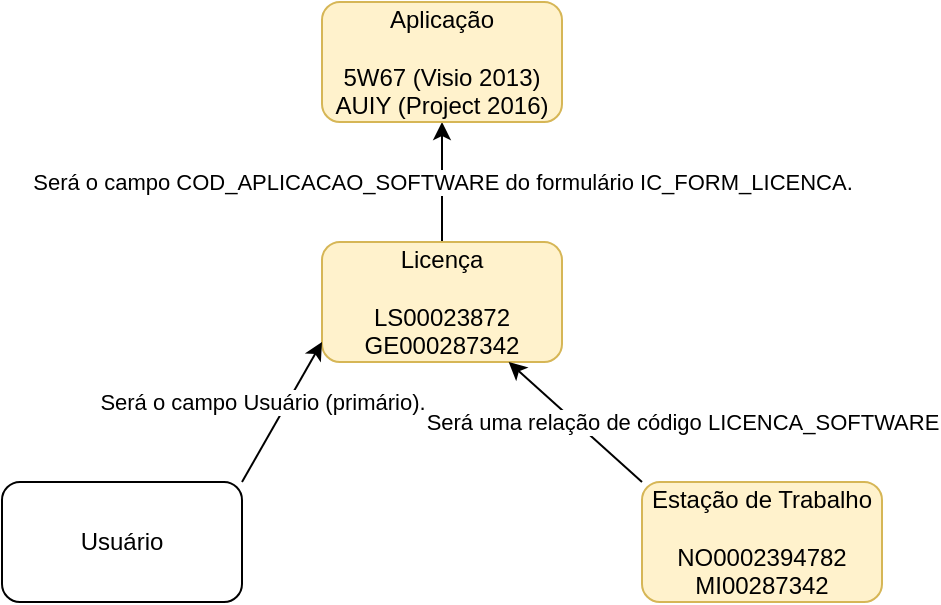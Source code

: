 <mxfile version="13.4.9" type="github">
  <diagram id="qVBYgpYq_4XXhMKLkPqN" name="Page-1">
    <mxGraphModel dx="677" dy="377" grid="1" gridSize="10" guides="1" tooltips="1" connect="1" arrows="1" fold="1" page="1" pageScale="1" pageWidth="827" pageHeight="1169" math="0" shadow="0">
      <root>
        <mxCell id="0" />
        <mxCell id="1" parent="0" />
        <mxCell id="C_DIMCQLM2-YYPk5gGbD-1" value="Usuário" style="rounded=1;whiteSpace=wrap;html=1;" vertex="1" parent="1">
          <mxGeometry x="240" y="480" width="120" height="60" as="geometry" />
        </mxCell>
        <mxCell id="C_DIMCQLM2-YYPk5gGbD-2" value="&lt;div&gt;Estação de Trabalho&lt;/div&gt;&lt;div&gt;&lt;br&gt;&lt;/div&gt;&lt;div&gt;NO0002394782&lt;/div&gt;&lt;div&gt;MI00287342&lt;br&gt;&lt;/div&gt;" style="rounded=1;whiteSpace=wrap;html=1;fillColor=#fff2cc;strokeColor=#d6b656;" vertex="1" parent="1">
          <mxGeometry x="560" y="480" width="120" height="60" as="geometry" />
        </mxCell>
        <mxCell id="C_DIMCQLM2-YYPk5gGbD-7" value="&lt;div&gt;Será o campo COD_APLICACAO_SOFTWARE do formulário IC_FORM_LICENCA.&lt;br&gt;&lt;/div&gt;" style="edgeStyle=orthogonalEdgeStyle;rounded=0;orthogonalLoop=1;jettySize=auto;html=1;entryX=0.5;entryY=1;entryDx=0;entryDy=0;" edge="1" parent="1" source="C_DIMCQLM2-YYPk5gGbD-3" target="C_DIMCQLM2-YYPk5gGbD-4">
          <mxGeometry relative="1" as="geometry" />
        </mxCell>
        <mxCell id="C_DIMCQLM2-YYPk5gGbD-3" value="&lt;div&gt;Licença&lt;/div&gt;&lt;div&gt;&lt;br&gt;&lt;/div&gt;&lt;div&gt;LS00023872&lt;br&gt;&lt;/div&gt;&lt;div&gt;GE000287342&lt;br&gt;&lt;/div&gt;" style="rounded=1;whiteSpace=wrap;html=1;fillColor=#fff2cc;strokeColor=#d6b656;" vertex="1" parent="1">
          <mxGeometry x="400" y="360" width="120" height="60" as="geometry" />
        </mxCell>
        <mxCell id="C_DIMCQLM2-YYPk5gGbD-4" value="&lt;div&gt;Aplicação&lt;/div&gt;&lt;div&gt;&lt;br&gt;&lt;/div&gt;&lt;div&gt;5W67 (Visio 2013)&lt;br&gt;&lt;/div&gt;&lt;div&gt;AUIY (Project 2016)&lt;br&gt;&lt;/div&gt;" style="rounded=1;whiteSpace=wrap;html=1;fillColor=#fff2cc;strokeColor=#d6b656;" vertex="1" parent="1">
          <mxGeometry x="400" y="240" width="120" height="60" as="geometry" />
        </mxCell>
        <mxCell id="C_DIMCQLM2-YYPk5gGbD-5" value="Será o campo Usuário (primário)." style="endArrow=classic;html=1;exitX=1;exitY=0;exitDx=0;exitDy=0;" edge="1" parent="1" source="C_DIMCQLM2-YYPk5gGbD-1">
          <mxGeometry x="-0.015" y="11" width="50" height="50" relative="1" as="geometry">
            <mxPoint x="350" y="460" as="sourcePoint" />
            <mxPoint x="400" y="410" as="targetPoint" />
            <mxPoint as="offset" />
          </mxGeometry>
        </mxCell>
        <mxCell id="C_DIMCQLM2-YYPk5gGbD-6" value="Será uma relação de código LICENCA_SOFTWARE" style="endArrow=classic;html=1;exitX=0;exitY=0;exitDx=0;exitDy=0;" edge="1" parent="1" source="C_DIMCQLM2-YYPk5gGbD-2" target="C_DIMCQLM2-YYPk5gGbD-3">
          <mxGeometry x="-0.884" y="-36" width="50" height="50" relative="1" as="geometry">
            <mxPoint x="470" y="470" as="sourcePoint" />
            <mxPoint x="520" y="420" as="targetPoint" />
            <mxPoint as="offset" />
          </mxGeometry>
        </mxCell>
      </root>
    </mxGraphModel>
  </diagram>
</mxfile>
